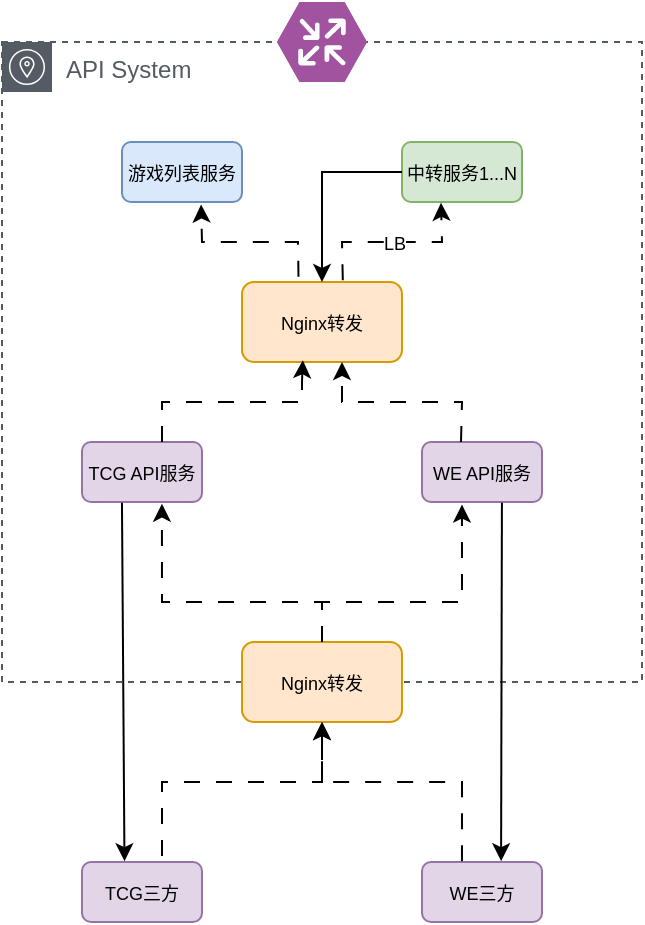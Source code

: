 <mxfile version="26.2.14">
  <diagram name="第 1 页" id="ZMwy50mZ1iB9Qospq7xE">
    <mxGraphModel dx="867" dy="500" grid="1" gridSize="10" guides="1" tooltips="1" connect="1" arrows="1" fold="1" page="1" pageScale="1" pageWidth="827" pageHeight="1169" math="0" shadow="0">
      <root>
        <mxCell id="0" />
        <mxCell id="1" parent="0" />
        <mxCell id="oZGS_SfJE_ZFE-Jzg_C2-11" value="API System" style="sketch=0;outlineConnect=0;gradientColor=none;html=1;whiteSpace=wrap;fontSize=12;fontStyle=0;shape=mxgraph.aws4.group;grIcon=mxgraph.aws4.group_availability_zone;strokeColor=#545B64;fillColor=none;verticalAlign=top;align=left;spacingLeft=30;fontColor=#545B64;dashed=1;" vertex="1" parent="1">
          <mxGeometry x="240" y="80" width="320" height="320" as="geometry" />
        </mxCell>
        <mxCell id="oZGS_SfJE_ZFE-Jzg_C2-12" value="" style="verticalLabelPosition=bottom;sketch=0;html=1;fillColor=#A153A0;strokeColor=#ffffff;verticalAlign=top;align=center;points=[[0,0.5,0],[0.125,0.25,0],[0.25,0,0],[0.5,0,0],[0.75,0,0],[0.875,0.25,0],[1,0.5,0],[0.875,0.75,0],[0.75,1,0],[0.5,1,0],[0.125,0.75,0]];pointerEvents=1;shape=mxgraph.cisco_safe.compositeIcon;bgIcon=mxgraph.cisco_safe.design.blank_device;resIcon=mxgraph.cisco_safe.design.router;" vertex="1" parent="1">
          <mxGeometry x="377.5" y="60" width="45" height="40" as="geometry" />
        </mxCell>
        <mxCell id="oZGS_SfJE_ZFE-Jzg_C2-13" value="&lt;font style=&quot;font-size: 9px;&quot;&gt;游戏列表服务&lt;/font&gt;" style="rounded=1;whiteSpace=wrap;html=1;fillColor=#dae8fc;strokeColor=#6c8ebf;" vertex="1" parent="1">
          <mxGeometry x="300" y="130" width="60" height="30" as="geometry" />
        </mxCell>
        <mxCell id="oZGS_SfJE_ZFE-Jzg_C2-14" value="&lt;font style=&quot;font-size: 9px;&quot;&gt;中转服务1...N&lt;/font&gt;" style="rounded=1;whiteSpace=wrap;html=1;fillColor=#d5e8d4;strokeColor=#82b366;" vertex="1" parent="1">
          <mxGeometry x="440" y="130" width="60" height="30" as="geometry" />
        </mxCell>
        <mxCell id="oZGS_SfJE_ZFE-Jzg_C2-15" value="&lt;font style=&quot;font-size: 9px;&quot;&gt;Nginx转发&lt;/font&gt;" style="rounded=1;whiteSpace=wrap;html=1;fillColor=#ffe6cc;strokeColor=#d79b00;" vertex="1" parent="1">
          <mxGeometry x="360" y="200" width="80" height="40" as="geometry" />
        </mxCell>
        <mxCell id="oZGS_SfJE_ZFE-Jzg_C2-16" value="&lt;font style=&quot;font-size: 9px;&quot;&gt;TCG API服务&lt;/font&gt;" style="rounded=1;whiteSpace=wrap;html=1;fillColor=#e1d5e7;strokeColor=#9673a6;" vertex="1" parent="1">
          <mxGeometry x="280" y="280" width="60" height="30" as="geometry" />
        </mxCell>
        <mxCell id="oZGS_SfJE_ZFE-Jzg_C2-17" value="&lt;font style=&quot;font-size: 9px;&quot;&gt;WE API服务&lt;/font&gt;" style="rounded=1;whiteSpace=wrap;html=1;fillColor=#e1d5e7;strokeColor=#9673a6;" vertex="1" parent="1">
          <mxGeometry x="450" y="280" width="60" height="30" as="geometry" />
        </mxCell>
        <mxCell id="oZGS_SfJE_ZFE-Jzg_C2-18" value="&lt;font style=&quot;font-size: 9px;&quot;&gt;Nginx转发&lt;/font&gt;" style="rounded=1;whiteSpace=wrap;html=1;fillColor=#ffe6cc;strokeColor=#d79b00;" vertex="1" parent="1">
          <mxGeometry x="360" y="380" width="80" height="40" as="geometry" />
        </mxCell>
        <mxCell id="oZGS_SfJE_ZFE-Jzg_C2-19" value="&lt;font style=&quot;font-size: 9px;&quot;&gt;TCG三方&lt;/font&gt;" style="rounded=1;whiteSpace=wrap;html=1;fillColor=#e1d5e7;strokeColor=#9673a6;" vertex="1" parent="1">
          <mxGeometry x="280" y="490" width="60" height="30" as="geometry" />
        </mxCell>
        <mxCell id="oZGS_SfJE_ZFE-Jzg_C2-20" value="&lt;font style=&quot;font-size: 9px;&quot;&gt;WE三方&lt;/font&gt;" style="rounded=1;whiteSpace=wrap;html=1;fillColor=#e1d5e7;strokeColor=#9673a6;" vertex="1" parent="1">
          <mxGeometry x="450" y="490" width="60" height="30" as="geometry" />
        </mxCell>
        <mxCell id="oZGS_SfJE_ZFE-Jzg_C2-31" value="" style="endArrow=classic;html=1;rounded=0;entryX=0.333;entryY=1.043;entryDx=0;entryDy=0;entryPerimeter=0;dashed=1;dashPattern=8 8;" edge="1" parent="1" target="oZGS_SfJE_ZFE-Jzg_C2-17">
          <mxGeometry width="50" height="50" relative="1" as="geometry">
            <mxPoint x="400" y="380" as="sourcePoint" />
            <mxPoint x="480" y="300" as="targetPoint" />
            <Array as="points">
              <mxPoint x="400" y="360" />
              <mxPoint x="470" y="360" />
            </Array>
          </mxGeometry>
        </mxCell>
        <mxCell id="oZGS_SfJE_ZFE-Jzg_C2-32" value="" style="endArrow=classic;html=1;rounded=0;exitX=0.5;exitY=0;exitDx=0;exitDy=0;entryX=0.666;entryY=1.029;entryDx=0;entryDy=0;entryPerimeter=0;dashed=1;dashPattern=8 8;" edge="1" parent="1" source="oZGS_SfJE_ZFE-Jzg_C2-18" target="oZGS_SfJE_ZFE-Jzg_C2-16">
          <mxGeometry width="50" height="50" relative="1" as="geometry">
            <mxPoint x="440" y="330" as="sourcePoint" />
            <mxPoint x="310" y="300" as="targetPoint" />
            <Array as="points">
              <mxPoint x="400" y="360" />
              <mxPoint x="320" y="360" />
            </Array>
          </mxGeometry>
        </mxCell>
        <mxCell id="oZGS_SfJE_ZFE-Jzg_C2-33" value="" style="endArrow=classic;html=1;rounded=0;exitX=0.333;exitY=1.014;exitDx=0;exitDy=0;exitPerimeter=0;entryX=0.354;entryY=-0.014;entryDx=0;entryDy=0;entryPerimeter=0;" edge="1" parent="1" source="oZGS_SfJE_ZFE-Jzg_C2-16" target="oZGS_SfJE_ZFE-Jzg_C2-19">
          <mxGeometry width="50" height="50" relative="1" as="geometry">
            <mxPoint x="440" y="290" as="sourcePoint" />
            <mxPoint x="310" y="490" as="targetPoint" />
          </mxGeometry>
        </mxCell>
        <mxCell id="oZGS_SfJE_ZFE-Jzg_C2-34" value="" style="endArrow=classic;html=1;rounded=0;exitX=0.666;exitY=1.014;exitDx=0;exitDy=0;exitPerimeter=0;entryX=0.659;entryY=-0.014;entryDx=0;entryDy=0;entryPerimeter=0;" edge="1" parent="1" source="oZGS_SfJE_ZFE-Jzg_C2-17" target="oZGS_SfJE_ZFE-Jzg_C2-20">
          <mxGeometry width="50" height="50" relative="1" as="geometry">
            <mxPoint x="440" y="290" as="sourcePoint" />
            <mxPoint x="480" y="490" as="targetPoint" />
          </mxGeometry>
        </mxCell>
        <mxCell id="oZGS_SfJE_ZFE-Jzg_C2-35" value="" style="endArrow=classic;html=1;rounded=0;entryX=0.38;entryY=0.978;entryDx=0;entryDy=0;entryPerimeter=0;dashed=1;dashPattern=8 8;" edge="1" parent="1" target="oZGS_SfJE_ZFE-Jzg_C2-15">
          <mxGeometry width="50" height="50" relative="1" as="geometry">
            <mxPoint x="320" y="280" as="sourcePoint" />
            <mxPoint x="400" y="240" as="targetPoint" />
            <Array as="points">
              <mxPoint x="320" y="260" />
              <mxPoint x="390" y="260" />
              <mxPoint x="390" y="250" />
            </Array>
          </mxGeometry>
        </mxCell>
        <mxCell id="oZGS_SfJE_ZFE-Jzg_C2-36" value="" style="endArrow=classic;html=1;rounded=0;exitX=0.325;exitY=0;exitDx=0;exitDy=0;exitPerimeter=0;dashed=1;dashPattern=8 8;" edge="1" parent="1" source="oZGS_SfJE_ZFE-Jzg_C2-17">
          <mxGeometry width="50" height="50" relative="1" as="geometry">
            <mxPoint x="440" y="260" as="sourcePoint" />
            <mxPoint x="410" y="240" as="targetPoint" />
            <Array as="points">
              <mxPoint x="470" y="260" />
              <mxPoint x="410" y="260" />
            </Array>
          </mxGeometry>
        </mxCell>
        <mxCell id="oZGS_SfJE_ZFE-Jzg_C2-38" value="" style="endArrow=classic;html=1;rounded=0;exitX=0.353;exitY=-0.065;exitDx=0;exitDy=0;exitPerimeter=0;entryX=0.659;entryY=1.043;entryDx=0;entryDy=0;entryPerimeter=0;dashed=1;dashPattern=8 8;" edge="1" parent="1" source="oZGS_SfJE_ZFE-Jzg_C2-15" target="oZGS_SfJE_ZFE-Jzg_C2-13">
          <mxGeometry width="50" height="50" relative="1" as="geometry">
            <mxPoint x="440" y="270" as="sourcePoint" />
            <mxPoint x="490" y="220" as="targetPoint" />
            <Array as="points">
              <mxPoint x="388" y="180" />
              <mxPoint x="340" y="180" />
            </Array>
          </mxGeometry>
        </mxCell>
        <mxCell id="oZGS_SfJE_ZFE-Jzg_C2-39" value="" style="endArrow=classic;html=1;rounded=0;entryX=0.325;entryY=1.014;entryDx=0;entryDy=0;entryPerimeter=0;exitX=0.63;exitY=-0.022;exitDx=0;exitDy=0;exitPerimeter=0;dashed=1;dashPattern=8 8;" edge="1" parent="1" source="oZGS_SfJE_ZFE-Jzg_C2-15" target="oZGS_SfJE_ZFE-Jzg_C2-14">
          <mxGeometry relative="1" as="geometry">
            <mxPoint x="410" y="300" as="sourcePoint" />
            <mxPoint x="510" y="300" as="targetPoint" />
            <Array as="points">
              <mxPoint x="410" y="180" />
              <mxPoint x="460" y="180" />
            </Array>
          </mxGeometry>
        </mxCell>
        <mxCell id="oZGS_SfJE_ZFE-Jzg_C2-40" value="&lt;font style=&quot;font-size: 9px;&quot;&gt;LB&lt;/font&gt;" style="edgeLabel;resizable=0;html=1;;align=center;verticalAlign=middle;" connectable="0" vertex="1" parent="oZGS_SfJE_ZFE-Jzg_C2-39">
          <mxGeometry relative="1" as="geometry" />
        </mxCell>
        <mxCell id="oZGS_SfJE_ZFE-Jzg_C2-41" value="" style="endArrow=classic;html=1;rounded=0;dashed=1;dashPattern=8 8;" edge="1" parent="1">
          <mxGeometry relative="1" as="geometry">
            <mxPoint x="320" y="487" as="sourcePoint" />
            <mxPoint x="400" y="420" as="targetPoint" />
            <Array as="points">
              <mxPoint x="320" y="450" />
              <mxPoint x="400" y="450" />
            </Array>
          </mxGeometry>
        </mxCell>
        <mxCell id="oZGS_SfJE_ZFE-Jzg_C2-43" value="" style="endArrow=classic;html=1;rounded=0;exitX=0.333;exitY=-0.014;exitDx=0;exitDy=0;exitPerimeter=0;dashed=1;dashPattern=8 8;" edge="1" parent="1" source="oZGS_SfJE_ZFE-Jzg_C2-20">
          <mxGeometry relative="1" as="geometry">
            <mxPoint x="410" y="300" as="sourcePoint" />
            <mxPoint x="400" y="420" as="targetPoint" />
            <Array as="points">
              <mxPoint x="470" y="450" />
              <mxPoint x="400" y="450" />
            </Array>
          </mxGeometry>
        </mxCell>
        <mxCell id="oZGS_SfJE_ZFE-Jzg_C2-45" value="" style="endArrow=classic;html=1;rounded=0;exitX=0;exitY=0.5;exitDx=0;exitDy=0;entryX=0.5;entryY=0;entryDx=0;entryDy=0;" edge="1" parent="1" source="oZGS_SfJE_ZFE-Jzg_C2-14" target="oZGS_SfJE_ZFE-Jzg_C2-15">
          <mxGeometry width="50" height="50" relative="1" as="geometry">
            <mxPoint x="430" y="330" as="sourcePoint" />
            <mxPoint x="480" y="180" as="targetPoint" />
            <Array as="points">
              <mxPoint x="400" y="145" />
              <mxPoint x="400" y="180" />
            </Array>
          </mxGeometry>
        </mxCell>
      </root>
    </mxGraphModel>
  </diagram>
</mxfile>
